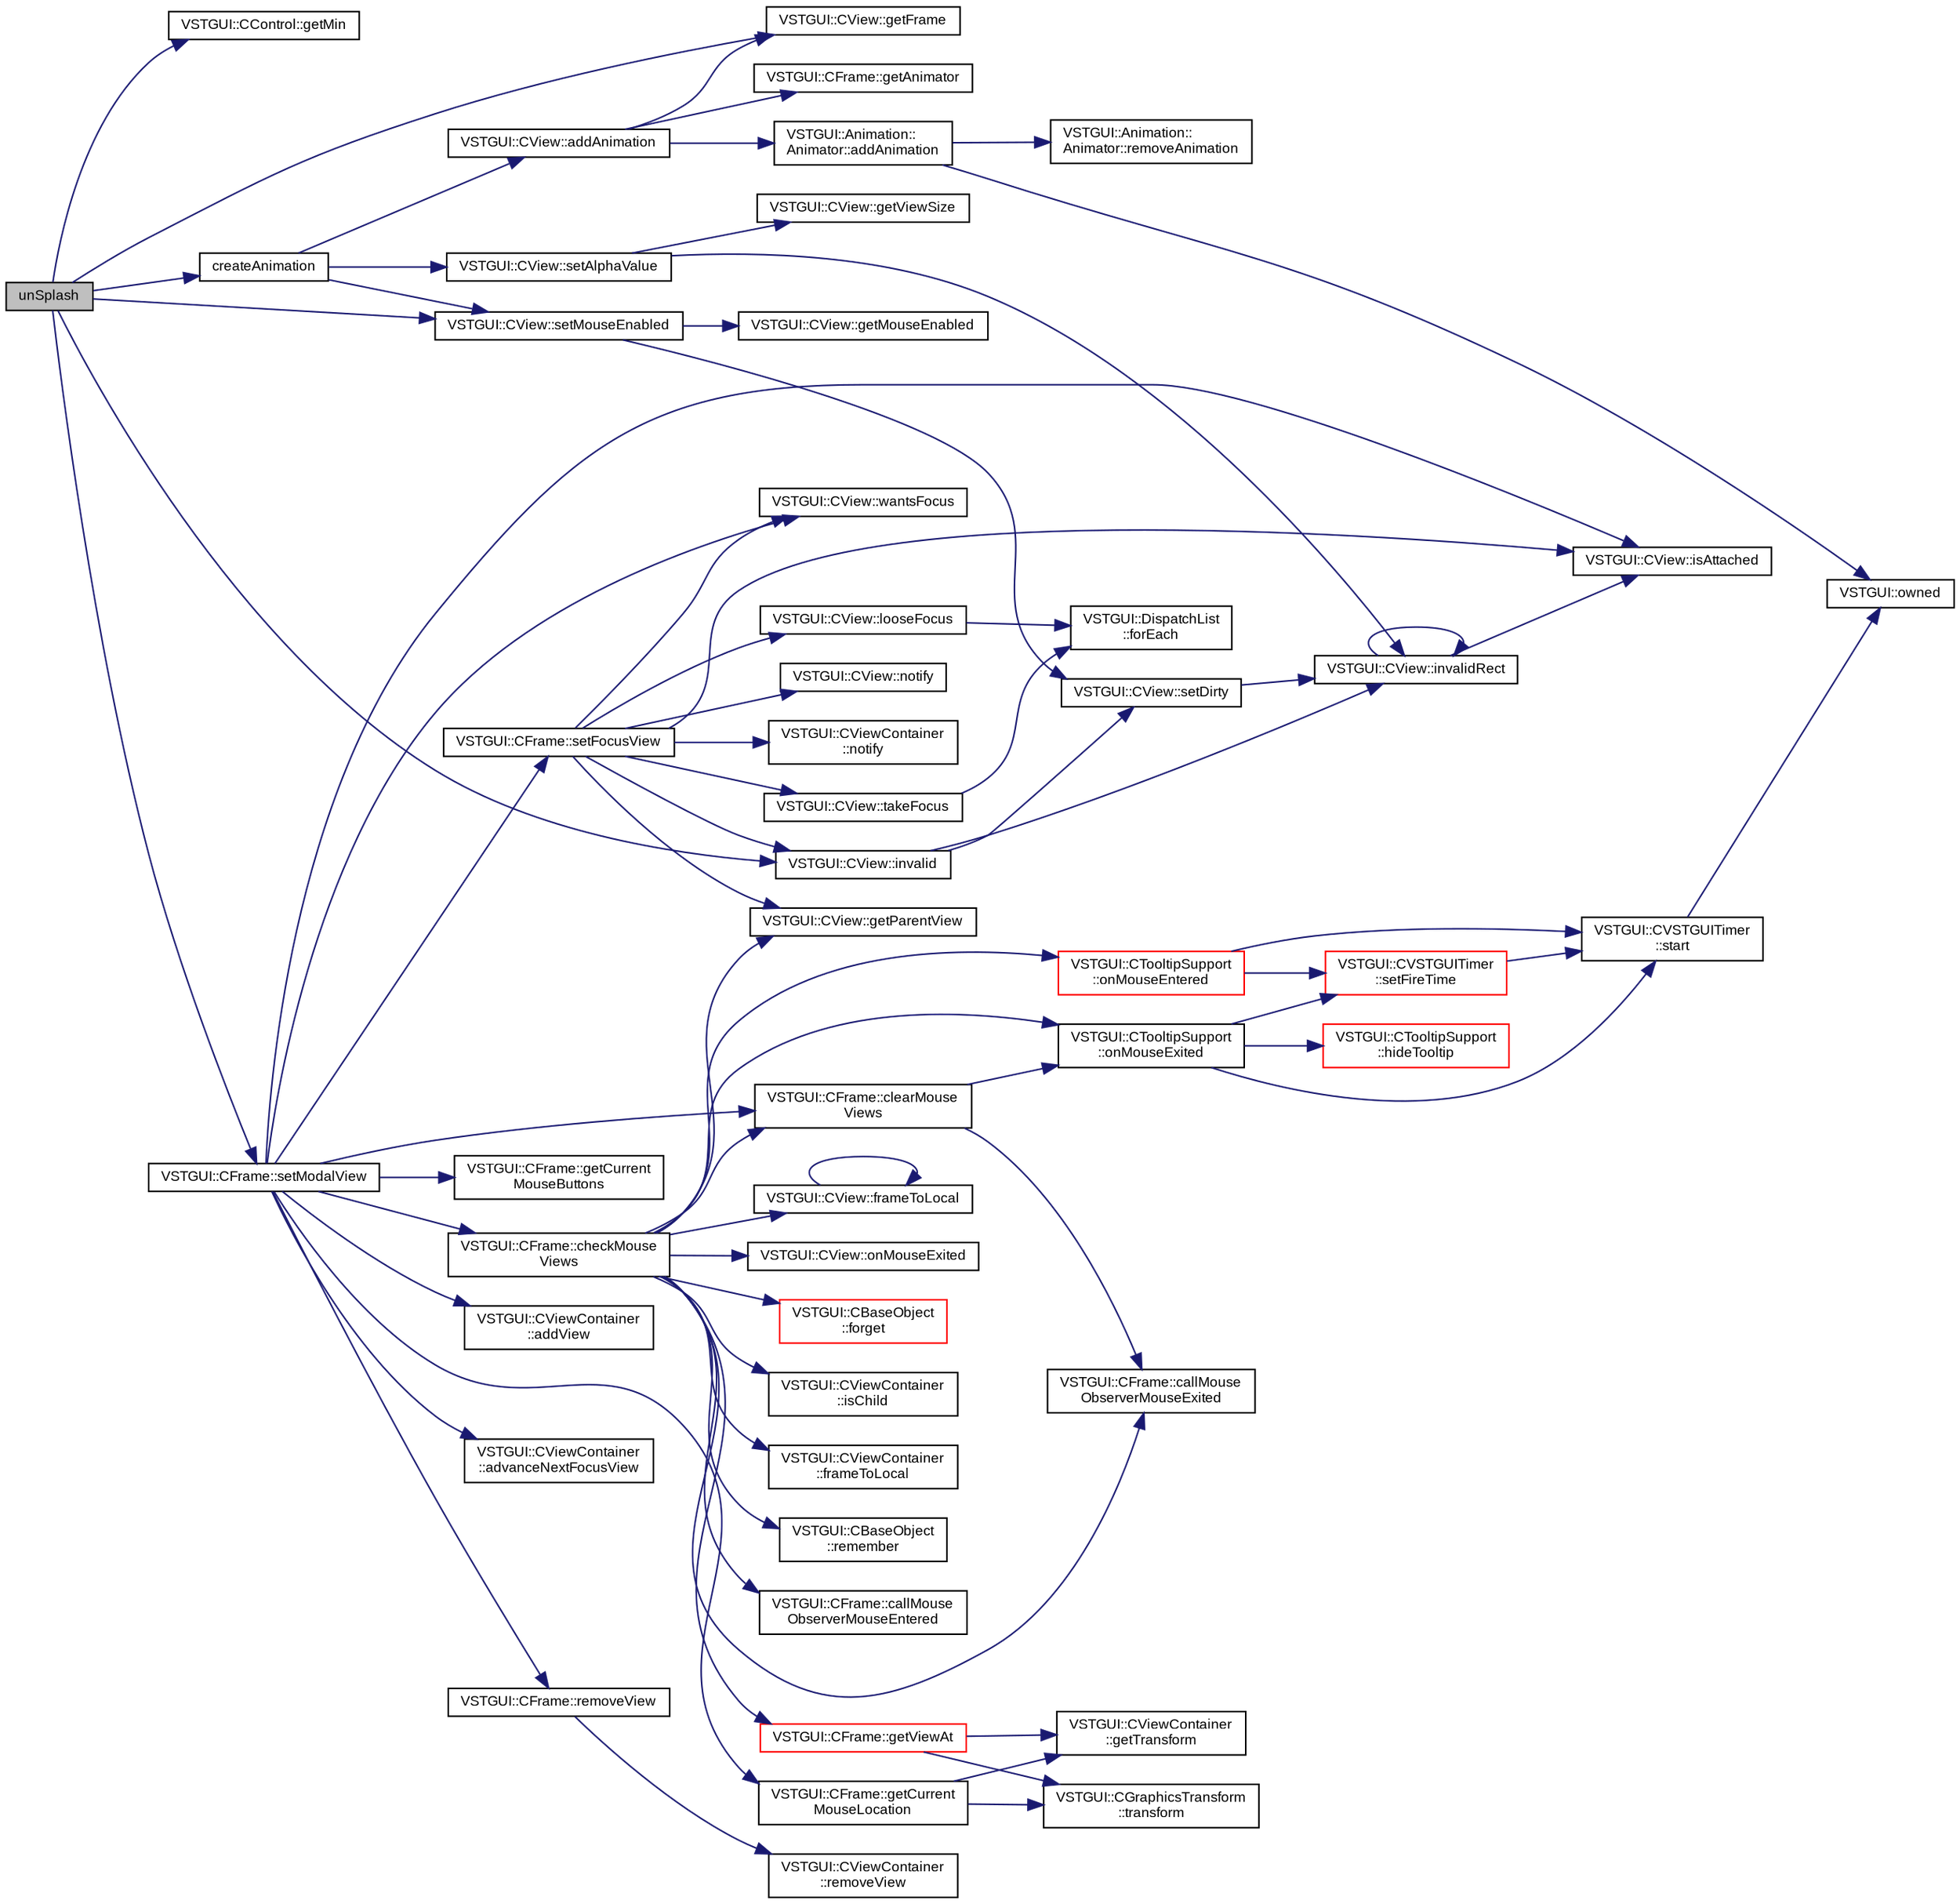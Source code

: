 digraph "unSplash"
{
  bgcolor="transparent";
  edge [fontname="Arial",fontsize="9",labelfontname="Arial",labelfontsize="9"];
  node [fontname="Arial",fontsize="9",shape=record];
  rankdir="LR";
  Node1 [label="unSplash",height=0.2,width=0.4,color="black", fillcolor="grey75", style="filled" fontcolor="black"];
  Node1 -> Node2 [color="midnightblue",fontsize="9",style="solid",fontname="Arial"];
  Node2 [label="VSTGUI::CControl::getMin",height=0.2,width=0.4,color="black",URL="$class_v_s_t_g_u_i_1_1_c_control.html#a7cf3216ed0a504f4bab603c67ef403f2"];
  Node1 -> Node3 [color="midnightblue",fontsize="9",style="solid",fontname="Arial"];
  Node3 [label="VSTGUI::CView::getFrame",height=0.2,width=0.4,color="black",URL="$class_v_s_t_g_u_i_1_1_c_view.html#a2045d5fae6d0f8c615dc55113828359a",tooltip="get frame "];
  Node1 -> Node4 [color="midnightblue",fontsize="9",style="solid",fontname="Arial"];
  Node4 [label="createAnimation",height=0.2,width=0.4,color="black",URL="$class_v_s_t_g_u_i_1_1_c_animation_splash_screen.html#a9beea63c6531790e81680f1cf7cdaa16"];
  Node4 -> Node5 [color="midnightblue",fontsize="9",style="solid",fontname="Arial"];
  Node5 [label="VSTGUI::CView::setMouseEnabled",height=0.2,width=0.4,color="black",URL="$class_v_s_t_g_u_i_1_1_c_view.html#adb7b432e84c46c24a78955eb7558b6d2",tooltip="turn on/off mouse usage for this view "];
  Node5 -> Node6 [color="midnightblue",fontsize="9",style="solid",fontname="Arial"];
  Node6 [label="VSTGUI::CView::getMouseEnabled",height=0.2,width=0.4,color="black",URL="$class_v_s_t_g_u_i_1_1_c_view.html#acab79bf608c51aad89f6f1e491231cf1",tooltip="get the state of wheather this view uses the mouse or not "];
  Node5 -> Node7 [color="midnightblue",fontsize="9",style="solid",fontname="Arial"];
  Node7 [label="VSTGUI::CView::setDirty",height=0.2,width=0.4,color="black",URL="$class_v_s_t_g_u_i_1_1_c_view.html#a0f19a61606a7f547b62102310063ea76",tooltip="set the view to dirty so that it is redrawn in the next idle. Thread Safe ! "];
  Node7 -> Node8 [color="midnightblue",fontsize="9",style="solid",fontname="Arial"];
  Node8 [label="VSTGUI::CView::invalidRect",height=0.2,width=0.4,color="black",URL="$class_v_s_t_g_u_i_1_1_c_view.html#ad414ba3d5e64f9fdc11309e05266ffcf",tooltip="mark rect as invalid "];
  Node8 -> Node9 [color="midnightblue",fontsize="9",style="solid",fontname="Arial"];
  Node9 [label="VSTGUI::CView::isAttached",height=0.2,width=0.4,color="black",URL="$class_v_s_t_g_u_i_1_1_c_view.html#a1b7f04ee36bdaecd09a2625370dc90d8",tooltip="is view attached to a parentView "];
  Node8 -> Node8 [color="midnightblue",fontsize="9",style="solid",fontname="Arial"];
  Node4 -> Node10 [color="midnightblue",fontsize="9",style="solid",fontname="Arial"];
  Node10 [label="VSTGUI::CView::addAnimation",height=0.2,width=0.4,color="black",URL="$class_v_s_t_g_u_i_1_1_c_view.html#ad2a5962bd58b120ead1a75f7b4a7ca9a"];
  Node10 -> Node3 [color="midnightblue",fontsize="9",style="solid",fontname="Arial"];
  Node10 -> Node11 [color="midnightblue",fontsize="9",style="solid",fontname="Arial"];
  Node11 [label="VSTGUI::CFrame::getAnimator",height=0.2,width=0.4,color="black",URL="$class_v_s_t_g_u_i_1_1_c_frame.html#aa7609ca92096612f85c0fa58058bd2f8",tooltip="get animator for this frame "];
  Node10 -> Node12 [color="midnightblue",fontsize="9",style="solid",fontname="Arial"];
  Node12 [label="VSTGUI::Animation::\lAnimator::addAnimation",height=0.2,width=0.4,color="black",URL="$class_v_s_t_g_u_i_1_1_animation_1_1_animator.html#a42b159b8f4e793638508e7b38c88c514"];
  Node12 -> Node13 [color="midnightblue",fontsize="9",style="solid",fontname="Arial"];
  Node13 [label="VSTGUI::Animation::\lAnimator::removeAnimation",height=0.2,width=0.4,color="black",URL="$class_v_s_t_g_u_i_1_1_animation_1_1_animator.html#a2d1cd53cfc4276cd235f9ea6fa95026d"];
  Node12 -> Node14 [color="midnightblue",fontsize="9",style="solid",fontname="Arial"];
  Node14 [label="VSTGUI::owned",height=0.2,width=0.4,color="black",URL="$namespace_v_s_t_g_u_i.html#a8464605507078761fac5d681245eb20a"];
  Node4 -> Node15 [color="midnightblue",fontsize="9",style="solid",fontname="Arial"];
  Node15 [label="VSTGUI::CView::setAlphaValue",height=0.2,width=0.4,color="black",URL="$class_v_s_t_g_u_i_1_1_c_view.html#a231289d0aa4c6c85931a822afab8b2bf",tooltip="set alpha value which will be applied when drawing this view "];
  Node15 -> Node8 [color="midnightblue",fontsize="9",style="solid",fontname="Arial"];
  Node15 -> Node16 [color="midnightblue",fontsize="9",style="solid",fontname="Arial"];
  Node16 [label="VSTGUI::CView::getViewSize",height=0.2,width=0.4,color="black",URL="$class_v_s_t_g_u_i_1_1_c_view.html#a7b14fb07c53ccfa07dc91900f4fe01f1",tooltip="read only access to view size "];
  Node1 -> Node17 [color="midnightblue",fontsize="9",style="solid",fontname="Arial"];
  Node17 [label="VSTGUI::CView::invalid",height=0.2,width=0.4,color="black",URL="$class_v_s_t_g_u_i_1_1_c_view.html#a51647a4891b4a9cbaf8595171c5ad3fc",tooltip="mark whole view as invalid "];
  Node17 -> Node7 [color="midnightblue",fontsize="9",style="solid",fontname="Arial"];
  Node17 -> Node8 [color="midnightblue",fontsize="9",style="solid",fontname="Arial"];
  Node1 -> Node18 [color="midnightblue",fontsize="9",style="solid",fontname="Arial"];
  Node18 [label="VSTGUI::CFrame::setModalView",height=0.2,width=0.4,color="black",URL="$class_v_s_t_g_u_i_1_1_c_frame.html#a8702ff2f7885f8d7a93bde675d32f1dc"];
  Node18 -> Node9 [color="midnightblue",fontsize="9",style="solid",fontname="Arial"];
  Node18 -> Node19 [color="midnightblue",fontsize="9",style="solid",fontname="Arial"];
  Node19 [label="VSTGUI::CFrame::removeView",height=0.2,width=0.4,color="black",URL="$class_v_s_t_g_u_i_1_1_c_frame.html#a0a4c38fc43ad87d5ef21f0e7361d4f25",tooltip="remove a child view "];
  Node19 -> Node20 [color="midnightblue",fontsize="9",style="solid",fontname="Arial"];
  Node20 [label="VSTGUI::CViewContainer\l::removeView",height=0.2,width=0.4,color="black",URL="$class_v_s_t_g_u_i_1_1_c_view_container.html#a9fe6dbf0da28849e9e2048cc22e0e97a",tooltip="remove a child view "];
  Node18 -> Node21 [color="midnightblue",fontsize="9",style="solid",fontname="Arial"];
  Node21 [label="VSTGUI::CViewContainer\l::addView",height=0.2,width=0.4,color="black",URL="$class_v_s_t_g_u_i_1_1_c_view_container.html#aa3f0bcc0a5ac5c2a62405f6899dda689",tooltip="add a child view "];
  Node18 -> Node22 [color="midnightblue",fontsize="9",style="solid",fontname="Arial"];
  Node22 [label="VSTGUI::CFrame::clearMouse\lViews",height=0.2,width=0.4,color="black",URL="$class_v_s_t_g_u_i_1_1_c_frame.html#adeac5973a837902933978d7d5a1eee61"];
  Node22 -> Node23 [color="midnightblue",fontsize="9",style="solid",fontname="Arial"];
  Node23 [label="VSTGUI::CTooltipSupport\l::onMouseExited",height=0.2,width=0.4,color="black",URL="$class_v_s_t_g_u_i_1_1_c_tooltip_support.html#a8f43f21fc087ee3670f58784a1d2af0c"];
  Node23 -> Node24 [color="midnightblue",fontsize="9",style="solid",fontname="Arial"];
  Node24 [label="VSTGUI::CTooltipSupport\l::hideTooltip",height=0.2,width=0.4,color="red",URL="$class_v_s_t_g_u_i_1_1_c_tooltip_support.html#adb9104d43a8ae01c2023f36390a1909f"];
  Node23 -> Node25 [color="midnightblue",fontsize="9",style="solid",fontname="Arial"];
  Node25 [label="VSTGUI::CVSTGUITimer\l::setFireTime",height=0.2,width=0.4,color="red",URL="$class_v_s_t_g_u_i_1_1_c_v_s_t_g_u_i_timer.html#a8647d7eb64d0c6fcbdd654332bac258b",tooltip="in milliseconds "];
  Node25 -> Node26 [color="midnightblue",fontsize="9",style="solid",fontname="Arial"];
  Node26 [label="VSTGUI::CVSTGUITimer\l::start",height=0.2,width=0.4,color="black",URL="$class_v_s_t_g_u_i_1_1_c_v_s_t_g_u_i_timer.html#aad5997aaaa2d622f0ca57f8b24a51a7b",tooltip="starts the timer "];
  Node26 -> Node14 [color="midnightblue",fontsize="9",style="solid",fontname="Arial"];
  Node23 -> Node26 [color="midnightblue",fontsize="9",style="solid",fontname="Arial"];
  Node22 -> Node27 [color="midnightblue",fontsize="9",style="solid",fontname="Arial"];
  Node27 [label="VSTGUI::CFrame::callMouse\lObserverMouseExited",height=0.2,width=0.4,color="black",URL="$class_v_s_t_g_u_i_1_1_c_frame.html#a8f97b9b5fe74666c47d1c374f265e60d"];
  Node18 -> Node28 [color="midnightblue",fontsize="9",style="solid",fontname="Arial"];
  Node28 [label="VSTGUI::CViewContainer\l::advanceNextFocusView",height=0.2,width=0.4,color="black",URL="$class_v_s_t_g_u_i_1_1_c_view_container.html#ac06cfb766955cd71c35364f5d18072dd"];
  Node18 -> Node29 [color="midnightblue",fontsize="9",style="solid",fontname="Arial"];
  Node29 [label="VSTGUI::CFrame::setFocusView",height=0.2,width=0.4,color="black",URL="$class_v_s_t_g_u_i_1_1_c_frame.html#af51b9124a814e6fd82fb4680ac58cff3"];
  Node29 -> Node9 [color="midnightblue",fontsize="9",style="solid",fontname="Arial"];
  Node29 -> Node30 [color="midnightblue",fontsize="9",style="solid",fontname="Arial"];
  Node30 [label="VSTGUI::CView::wantsFocus",height=0.2,width=0.4,color="black",URL="$class_v_s_t_g_u_i_1_1_c_view.html#a1aaf63d0b9cd4a8f27328f2239a9951c",tooltip="check if view supports focus "];
  Node29 -> Node17 [color="midnightblue",fontsize="9",style="solid",fontname="Arial"];
  Node29 -> Node31 [color="midnightblue",fontsize="9",style="solid",fontname="Arial"];
  Node31 [label="VSTGUI::CView::getParentView",height=0.2,width=0.4,color="black",URL="$class_v_s_t_g_u_i_1_1_c_view.html#ac45407fc7304ee33c5729fa04edaea76",tooltip="get parent view "];
  Node29 -> Node32 [color="midnightblue",fontsize="9",style="solid",fontname="Arial"];
  Node32 [label="VSTGUI::CView::notify",height=0.2,width=0.4,color="black",URL="$class_v_s_t_g_u_i_1_1_c_view.html#a15414e56ad0060f4b50f81ff44ad2a3e",tooltip="translates a local coordinate to a global one using parent transforms "];
  Node29 -> Node33 [color="midnightblue",fontsize="9",style="solid",fontname="Arial"];
  Node33 [label="VSTGUI::CViewContainer\l::notify",height=0.2,width=0.4,color="black",URL="$class_v_s_t_g_u_i_1_1_c_view_container.html#ab18c3bcc0cb674396848861dfd78a83a",tooltip="translates a local coordinate to a global one using parent transforms "];
  Node29 -> Node34 [color="midnightblue",fontsize="9",style="solid",fontname="Arial"];
  Node34 [label="VSTGUI::CView::looseFocus",height=0.2,width=0.4,color="black",URL="$class_v_s_t_g_u_i_1_1_c_view.html#aba08198e3f9d7bba967b0c5ab3cae07a",tooltip="called if view should loose focus "];
  Node34 -> Node35 [color="midnightblue",fontsize="9",style="solid",fontname="Arial"];
  Node35 [label="VSTGUI::DispatchList\l::forEach",height=0.2,width=0.4,color="black",URL="$class_v_s_t_g_u_i_1_1_dispatch_list.html#a09cd3391119d3266c5d62ec8525d503d"];
  Node29 -> Node36 [color="midnightblue",fontsize="9",style="solid",fontname="Arial"];
  Node36 [label="VSTGUI::CView::takeFocus",height=0.2,width=0.4,color="black",URL="$class_v_s_t_g_u_i_1_1_c_view.html#af199268157650ebc6dd9248a0ca04550",tooltip="called if view should take focus "];
  Node36 -> Node35 [color="midnightblue",fontsize="9",style="solid",fontname="Arial"];
  Node18 -> Node30 [color="midnightblue",fontsize="9",style="solid",fontname="Arial"];
  Node18 -> Node37 [color="midnightblue",fontsize="9",style="solid",fontname="Arial"];
  Node37 [label="VSTGUI::CFrame::getCurrent\lMouseLocation",height=0.2,width=0.4,color="black",URL="$class_v_s_t_g_u_i_1_1_c_frame.html#ae4948af61b5725ca232073a29c99d138",tooltip="get current mouse location "];
  Node37 -> Node38 [color="midnightblue",fontsize="9",style="solid",fontname="Arial"];
  Node38 [label="VSTGUI::CViewContainer\l::getTransform",height=0.2,width=0.4,color="black",URL="$class_v_s_t_g_u_i_1_1_c_view_container.html#a3140336a555cd7aacaba2ee5ca08e28a"];
  Node37 -> Node39 [color="midnightblue",fontsize="9",style="solid",fontname="Arial"];
  Node39 [label="VSTGUI::CGraphicsTransform\l::transform",height=0.2,width=0.4,color="black",URL="$struct_v_s_t_g_u_i_1_1_c_graphics_transform.html#af5b80ac47e3d74fe4cf0ca4d75f2e6c3"];
  Node18 -> Node40 [color="midnightblue",fontsize="9",style="solid",fontname="Arial"];
  Node40 [label="VSTGUI::CFrame::checkMouse\lViews",height=0.2,width=0.4,color="black",URL="$class_v_s_t_g_u_i_1_1_c_frame.html#a83b0d2d4c489762aa768c5e16b0c72d0"];
  Node40 -> Node41 [color="midnightblue",fontsize="9",style="solid",fontname="Arial"];
  Node41 [label="VSTGUI::CFrame::getViewAt",height=0.2,width=0.4,color="red",URL="$class_v_s_t_g_u_i_1_1_c_frame.html#ab427ac1aad7cc92ef96213f7963296a7",tooltip="get the view at point where "];
  Node41 -> Node38 [color="midnightblue",fontsize="9",style="solid",fontname="Arial"];
  Node41 -> Node39 [color="midnightblue",fontsize="9",style="solid",fontname="Arial"];
  Node40 -> Node23 [color="midnightblue",fontsize="9",style="solid",fontname="Arial"];
  Node40 -> Node42 [color="midnightblue",fontsize="9",style="solid",fontname="Arial"];
  Node42 [label="VSTGUI::CTooltipSupport\l::onMouseEntered",height=0.2,width=0.4,color="red",URL="$class_v_s_t_g_u_i_1_1_c_tooltip_support.html#abc8b4794c3c3b8761b387d51d9fbd075"];
  Node42 -> Node25 [color="midnightblue",fontsize="9",style="solid",fontname="Arial"];
  Node42 -> Node26 [color="midnightblue",fontsize="9",style="solid",fontname="Arial"];
  Node40 -> Node22 [color="midnightblue",fontsize="9",style="solid",fontname="Arial"];
  Node40 -> Node43 [color="midnightblue",fontsize="9",style="solid",fontname="Arial"];
  Node43 [label="VSTGUI::CView::frameToLocal",height=0.2,width=0.4,color="black",URL="$class_v_s_t_g_u_i_1_1_c_view.html#a9ee172fcd9ca5d6ee196f270717341cf",tooltip="conversion from frame coordinates to local view coordinates "];
  Node43 -> Node43 [color="midnightblue",fontsize="9",style="solid",fontname="Arial"];
  Node40 -> Node44 [color="midnightblue",fontsize="9",style="solid",fontname="Arial"];
  Node44 [label="VSTGUI::CView::onMouseExited",height=0.2,width=0.4,color="black",URL="$class_v_s_t_g_u_i_1_1_c_view.html#aaf4840c33720f1498739f317d85a8cc4",tooltip="called when the mouse leaves this view "];
  Node40 -> Node27 [color="midnightblue",fontsize="9",style="solid",fontname="Arial"];
  Node40 -> Node45 [color="midnightblue",fontsize="9",style="solid",fontname="Arial"];
  Node45 [label="VSTGUI::CBaseObject\l::forget",height=0.2,width=0.4,color="red",URL="$class_v_s_t_g_u_i_1_1_c_base_object.html#ad63e28fbe95a3458c97c60bfacd47ab8",tooltip="decrease refcount and delete object if refcount == 0 "];
  Node40 -> Node46 [color="midnightblue",fontsize="9",style="solid",fontname="Arial"];
  Node46 [label="VSTGUI::CViewContainer\l::isChild",height=0.2,width=0.4,color="black",URL="$class_v_s_t_g_u_i_1_1_c_view_container.html#a60ad2aca49fcfc7cd997f5355b62b148",tooltip="check if pView is a child view of this container "];
  Node40 -> Node47 [color="midnightblue",fontsize="9",style="solid",fontname="Arial"];
  Node47 [label="VSTGUI::CViewContainer\l::frameToLocal",height=0.2,width=0.4,color="black",URL="$class_v_s_t_g_u_i_1_1_c_view_container.html#ab35a69018cf46b84c94f27b021b35fb7",tooltip="conversion from frame coordinates to local view coordinates "];
  Node40 -> Node31 [color="midnightblue",fontsize="9",style="solid",fontname="Arial"];
  Node40 -> Node48 [color="midnightblue",fontsize="9",style="solid",fontname="Arial"];
  Node48 [label="VSTGUI::CBaseObject\l::remember",height=0.2,width=0.4,color="black",URL="$class_v_s_t_g_u_i_1_1_c_base_object.html#ada0719d1daaca4af1795018001769311",tooltip="increase refcount "];
  Node40 -> Node49 [color="midnightblue",fontsize="9",style="solid",fontname="Arial"];
  Node49 [label="VSTGUI::CFrame::callMouse\lObserverMouseEntered",height=0.2,width=0.4,color="black",URL="$class_v_s_t_g_u_i_1_1_c_frame.html#a1f4ce6bc02521efb056d04c427c77336"];
  Node18 -> Node50 [color="midnightblue",fontsize="9",style="solid",fontname="Arial"];
  Node50 [label="VSTGUI::CFrame::getCurrent\lMouseButtons",height=0.2,width=0.4,color="black",URL="$class_v_s_t_g_u_i_1_1_c_frame.html#ab9b67f6b912ab50a826b5544e4a7da4a",tooltip="get current mouse buttons and key modifiers "];
  Node1 -> Node5 [color="midnightblue",fontsize="9",style="solid",fontname="Arial"];
}
